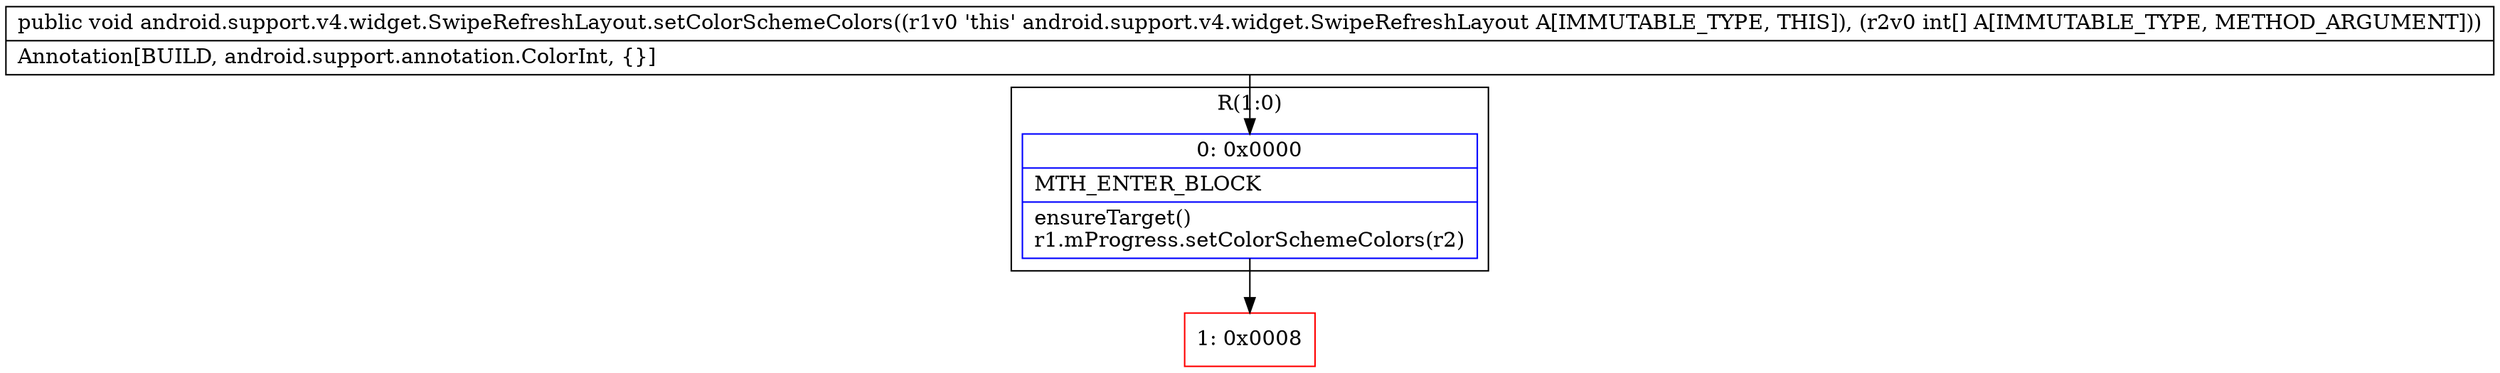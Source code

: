 digraph "CFG forandroid.support.v4.widget.SwipeRefreshLayout.setColorSchemeColors([I)V" {
subgraph cluster_Region_1606192110 {
label = "R(1:0)";
node [shape=record,color=blue];
Node_0 [shape=record,label="{0\:\ 0x0000|MTH_ENTER_BLOCK\l|ensureTarget()\lr1.mProgress.setColorSchemeColors(r2)\l}"];
}
Node_1 [shape=record,color=red,label="{1\:\ 0x0008}"];
MethodNode[shape=record,label="{public void android.support.v4.widget.SwipeRefreshLayout.setColorSchemeColors((r1v0 'this' android.support.v4.widget.SwipeRefreshLayout A[IMMUTABLE_TYPE, THIS]), (r2v0 int[] A[IMMUTABLE_TYPE, METHOD_ARGUMENT]))  | Annotation[BUILD, android.support.annotation.ColorInt, \{\}]\l}"];
MethodNode -> Node_0;
Node_0 -> Node_1;
}

